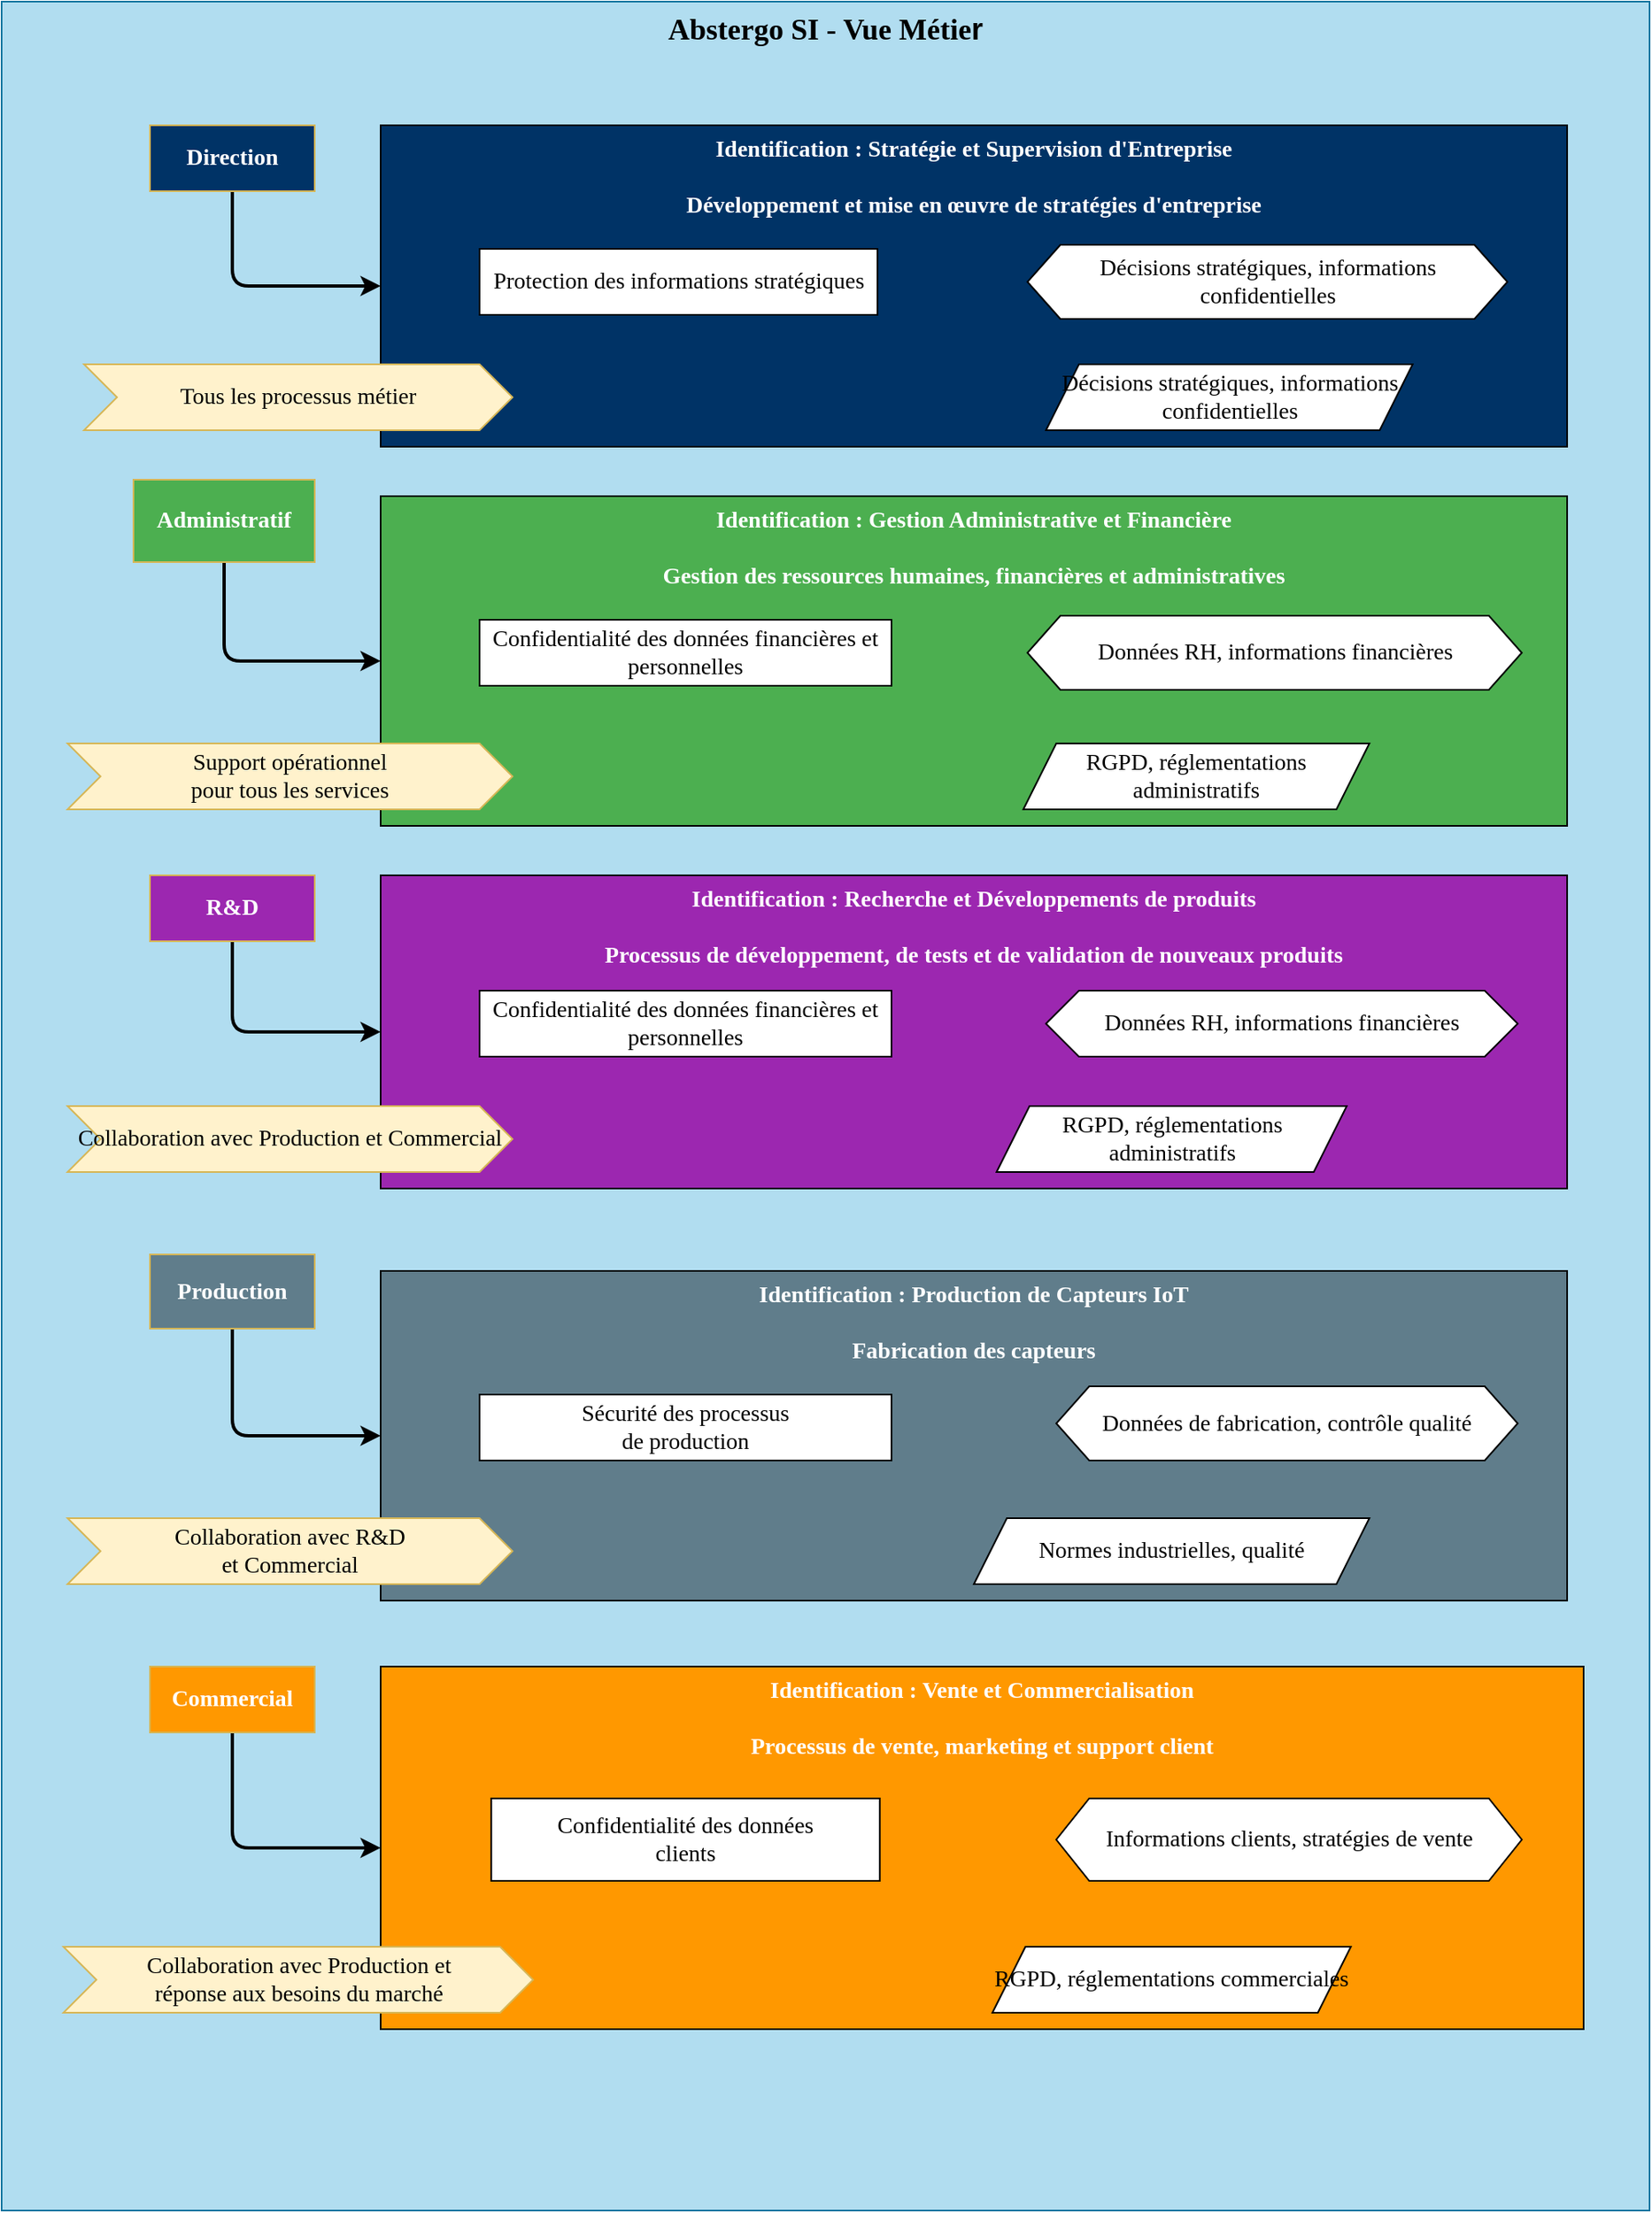 <mxfile version="22.1.5" type="github">
  <diagram name="Page-1" id="KYuWMJmiR7H3UaC-g5s9">
    <mxGraphModel dx="1687" dy="878" grid="1" gridSize="10" guides="1" tooltips="1" connect="1" arrows="1" fold="1" page="1" pageScale="1" pageWidth="827" pageHeight="1169" math="0" shadow="0">
      <root>
        <mxCell id="0" />
        <mxCell id="1" parent="0" />
        <mxCell id="J_kNGodoUKY9twf9flr4-1" value="&lt;b style=&quot;font-size: 18px;&quot;&gt;&lt;font face=&quot;Verdana&quot; style=&quot;font-size: 18px;&quot;&gt;Abstergo SI - Vue Métie&lt;/font&gt;&lt;font face=&quot;Helvetica&quot; style=&quot;font-size: 18px;&quot;&gt;r&lt;/font&gt;&lt;/b&gt;" style="rounded=0;whiteSpace=wrap;html=1;verticalAlign=top;align=center;movable=1;resizable=1;rotatable=1;deletable=1;editable=1;locked=0;connectable=1;fillColor=#b1ddf0;strokeColor=#10739e;" parent="1" vertex="1">
          <mxGeometry x="40" y="40" width="1000" height="1340" as="geometry" />
        </mxCell>
        <mxCell id="bNXU1JucXEZNY31L4AdU-39" style="edgeStyle=orthogonalEdgeStyle;orthogonalLoop=1;jettySize=auto;html=1;exitX=0.5;exitY=1;exitDx=0;exitDy=0;entryX=0;entryY=0.5;entryDx=0;entryDy=0;strokeWidth=2;fontSize=14;fontFamily=Verdana;" edge="1" parent="1" source="bNXU1JucXEZNY31L4AdU-1" target="bNXU1JucXEZNY31L4AdU-2">
          <mxGeometry relative="1" as="geometry" />
        </mxCell>
        <mxCell id="bNXU1JucXEZNY31L4AdU-1" value="&lt;b style=&quot;font-size: 14px;&quot;&gt;Direction&lt;/b&gt;" style="rounded=0;whiteSpace=wrap;html=1;fontSize=14;fillColor=#003366;strokeColor=#d6b656;fontFamily=Verdana;horizontal=1;fontStyle=0;fontColor=#FFFFFF;" vertex="1" parent="1">
          <mxGeometry x="130" y="115" width="100" height="40" as="geometry" />
        </mxCell>
        <mxCell id="bNXU1JucXEZNY31L4AdU-2" value="&lt;b style=&quot;font-size: 14px;&quot;&gt;&lt;font color=&quot;#ffffff&quot; style=&quot;font-size: 14px;&quot;&gt;Identification : Stratégie et Supervision d&#39;Entreprise&lt;br style=&quot;font-size: 14px;&quot;&gt;&lt;br style=&quot;font-size: 14px;&quot;&gt;Développement et mise en œuvre de stratégies d&#39;entreprise&lt;/font&gt;&lt;/b&gt;" style="rounded=0;whiteSpace=wrap;html=1;fontSize=14;verticalAlign=top;fontFamily=Verdana;horizontal=1;fontStyle=0;fillColor=#003366;" vertex="1" parent="1">
          <mxGeometry x="270" y="115" width="720" height="195" as="geometry" />
        </mxCell>
        <mxCell id="bNXU1JucXEZNY31L4AdU-4" value="Décisions stratégiques, informations confidentielles" style="shape=hexagon;perimeter=hexagonPerimeter2;whiteSpace=wrap;html=1;fixedSize=1;fontSize=14;fontFamily=Verdana;rounded=0;horizontal=1;fontStyle=0" vertex="1" parent="1">
          <mxGeometry x="662.5" y="187.5" width="291.25" height="45" as="geometry" />
        </mxCell>
        <mxCell id="bNXU1JucXEZNY31L4AdU-5" value="Décisions stratégiques, informations confidentielles" style="shape=parallelogram;perimeter=parallelogramPerimeter;whiteSpace=wrap;html=1;fixedSize=1;fontSize=14;fontFamily=Verdana;rounded=0;horizontal=1;fontStyle=0" vertex="1" parent="1">
          <mxGeometry x="673.75" y="260" width="222.5" height="40" as="geometry" />
        </mxCell>
        <mxCell id="bNXU1JucXEZNY31L4AdU-6" value="Protection des informations stratégiques" style="rounded=0;whiteSpace=wrap;html=1;fontSize=14;fontFamily=Verdana;horizontal=1;fontStyle=0" vertex="1" parent="1">
          <mxGeometry x="330" y="190" width="241.5" height="40" as="geometry" />
        </mxCell>
        <mxCell id="bNXU1JucXEZNY31L4AdU-8" value="&lt;b style=&quot;font-size: 14px;&quot;&gt;&lt;font color=&quot;#ffffff&quot; style=&quot;font-size: 14px;&quot;&gt;Identification : Gestion Administrative et Financière&lt;br style=&quot;font-size: 14px;&quot;&gt;&lt;br style=&quot;font-size: 14px;&quot;&gt;Gestion des ressources humaines, financières et administratives&lt;/font&gt;&lt;/b&gt;" style="rounded=0;whiteSpace=wrap;html=1;fontSize=14;verticalAlign=top;fontFamily=Verdana;horizontal=1;fontStyle=0;fillColor=#4CAF50;" vertex="1" parent="1">
          <mxGeometry x="270" y="340" width="720" height="200" as="geometry" />
        </mxCell>
        <mxCell id="bNXU1JucXEZNY31L4AdU-9" value="Confidentialité des données financières et personnelles" style="rounded=0;whiteSpace=wrap;html=1;fontSize=14;fontFamily=Verdana;horizontal=1;fontStyle=0" vertex="1" parent="1">
          <mxGeometry x="330" y="415" width="250" height="40" as="geometry" />
        </mxCell>
        <mxCell id="bNXU1JucXEZNY31L4AdU-10" value="Données RH, informations financières" style="shape=hexagon;perimeter=hexagonPerimeter2;whiteSpace=wrap;html=1;fixedSize=1;fontSize=14;fontFamily=Verdana;rounded=0;horizontal=1;fontStyle=0" vertex="1" parent="1">
          <mxGeometry x="662.5" y="412.5" width="300" height="45" as="geometry" />
        </mxCell>
        <mxCell id="bNXU1JucXEZNY31L4AdU-11" value="RGPD, réglementations administratifs" style="shape=parallelogram;perimeter=parallelogramPerimeter;whiteSpace=wrap;html=1;fixedSize=1;fontSize=14;fontFamily=Verdana;rounded=0;horizontal=1;fontStyle=0" vertex="1" parent="1">
          <mxGeometry x="660" y="490" width="210" height="40" as="geometry" />
        </mxCell>
        <mxCell id="bNXU1JucXEZNY31L4AdU-13" value="Tous les processus métier" style="shape=step;perimeter=stepPerimeter;whiteSpace=wrap;html=1;fixedSize=1;fontSize=14;fontFamily=Verdana;rounded=0;horizontal=1;fontStyle=0;fillColor=#fff2cc;strokeColor=#d6b656;" vertex="1" parent="1">
          <mxGeometry x="90" y="260" width="260" height="40" as="geometry" />
        </mxCell>
        <mxCell id="bNXU1JucXEZNY31L4AdU-14" value="Support opérationnel &lt;br style=&quot;font-size: 14px;&quot;&gt;pour tous les services" style="shape=step;perimeter=stepPerimeter;whiteSpace=wrap;html=1;fixedSize=1;fontSize=14;fontFamily=Verdana;rounded=0;horizontal=1;fontStyle=0;fillColor=#fff2cc;strokeColor=#d6b656;" vertex="1" parent="1">
          <mxGeometry x="80" y="490" width="270" height="40" as="geometry" />
        </mxCell>
        <mxCell id="bNXU1JucXEZNY31L4AdU-37" style="edgeStyle=orthogonalEdgeStyle;orthogonalLoop=1;jettySize=auto;html=1;entryX=0;entryY=0.5;entryDx=0;entryDy=0;strokeWidth=2;fontSize=14;fontFamily=Verdana;" edge="1" parent="1" source="bNXU1JucXEZNY31L4AdU-15" target="bNXU1JucXEZNY31L4AdU-16">
          <mxGeometry relative="1" as="geometry">
            <Array as="points">
              <mxPoint x="180" y="665" />
            </Array>
          </mxGeometry>
        </mxCell>
        <mxCell id="bNXU1JucXEZNY31L4AdU-15" value="&lt;b style=&quot;font-size: 14px;&quot;&gt;R&amp;amp;D&lt;/b&gt;" style="rounded=0;whiteSpace=wrap;html=1;fontSize=14;fontFamily=Verdana;horizontal=1;fillColor=#9C27B0;fontStyle=0;strokeColor=#d6b656;fontColor=#FFFFFF;" vertex="1" parent="1">
          <mxGeometry x="130" y="570" width="100" height="40" as="geometry" />
        </mxCell>
        <mxCell id="bNXU1JucXEZNY31L4AdU-16" value="&lt;b style=&quot;font-size: 14px;&quot;&gt;&lt;font color=&quot;#ffffff&quot; style=&quot;font-size: 14px;&quot;&gt;Identification : Recherche et Développements de produits&lt;br style=&quot;font-size: 14px;&quot;&gt;&lt;br style=&quot;font-size: 14px;&quot;&gt;Processus de développement, de tests et de validation de nouveaux produits&lt;/font&gt;&lt;/b&gt;" style="rounded=0;whiteSpace=wrap;html=1;fontSize=14;verticalAlign=top;fontFamily=Verdana;horizontal=1;fontStyle=0;fillColor=#9C27B0;" vertex="1" parent="1">
          <mxGeometry x="270" y="570" width="720" height="190" as="geometry" />
        </mxCell>
        <mxCell id="bNXU1JucXEZNY31L4AdU-17" value="Confidentialité des données financières et personnelles" style="rounded=0;whiteSpace=wrap;html=1;fontSize=14;fontFamily=Verdana;horizontal=1;fontStyle=0" vertex="1" parent="1">
          <mxGeometry x="330" y="640" width="250" height="40" as="geometry" />
        </mxCell>
        <mxCell id="bNXU1JucXEZNY31L4AdU-18" value="Données RH, informations financières" style="shape=hexagon;perimeter=hexagonPerimeter2;whiteSpace=wrap;html=1;fixedSize=1;fontSize=14;fontFamily=Verdana;rounded=0;horizontal=1;fontStyle=0" vertex="1" parent="1">
          <mxGeometry x="673.75" y="640" width="286.25" height="40" as="geometry" />
        </mxCell>
        <mxCell id="bNXU1JucXEZNY31L4AdU-19" value="RGPD, réglementations administratifs" style="shape=parallelogram;perimeter=parallelogramPerimeter;whiteSpace=wrap;html=1;fixedSize=1;fontSize=14;fontFamily=Verdana;rounded=0;horizontal=1;fontStyle=0" vertex="1" parent="1">
          <mxGeometry x="643.75" y="710" width="212.5" height="40" as="geometry" />
        </mxCell>
        <mxCell id="bNXU1JucXEZNY31L4AdU-20" value="Collaboration avec Production et Commercial" style="shape=step;perimeter=stepPerimeter;whiteSpace=wrap;html=1;fixedSize=1;fontSize=14;fontFamily=Verdana;rounded=0;horizontal=1;fontStyle=0;fillColor=#fff2cc;strokeColor=#d6b656;" vertex="1" parent="1">
          <mxGeometry x="80" y="710" width="270" height="40" as="geometry" />
        </mxCell>
        <mxCell id="bNXU1JucXEZNY31L4AdU-36" style="edgeStyle=orthogonalEdgeStyle;orthogonalLoop=1;jettySize=auto;html=1;exitX=0.5;exitY=1;exitDx=0;exitDy=0;entryX=0;entryY=0.5;entryDx=0;entryDy=0;strokeWidth=2;fontSize=14;fontFamily=Verdana;" edge="1" parent="1" source="bNXU1JucXEZNY31L4AdU-21" target="bNXU1JucXEZNY31L4AdU-22">
          <mxGeometry relative="1" as="geometry" />
        </mxCell>
        <mxCell id="bNXU1JucXEZNY31L4AdU-21" value="Production" style="rounded=0;whiteSpace=wrap;html=1;fontSize=14;fontFamily=Verdana;horizontal=1;fillColor=#607D8B;fontStyle=1;gradientColor=none;strokeColor=#d6b656;fontColor=#FFFFFF;" vertex="1" parent="1">
          <mxGeometry x="130" y="800" width="100" height="45" as="geometry" />
        </mxCell>
        <mxCell id="bNXU1JucXEZNY31L4AdU-22" value="&lt;b style=&quot;font-size: 14px;&quot;&gt;&lt;font color=&quot;#ffffff&quot; style=&quot;font-size: 14px;&quot;&gt;Identification : Production de Capteurs IoT&lt;br style=&quot;font-size: 14px;&quot;&gt;&lt;br style=&quot;font-size: 14px;&quot;&gt;Fabrication des capteurs&lt;/font&gt;&lt;/b&gt;" style="rounded=0;whiteSpace=wrap;html=1;fontSize=14;verticalAlign=top;fontFamily=Verdana;horizontal=1;fontStyle=0;fillColor=#607D8B;" vertex="1" parent="1">
          <mxGeometry x="270" y="810" width="720" height="200" as="geometry" />
        </mxCell>
        <mxCell id="bNXU1JucXEZNY31L4AdU-23" value="Sécurité des processus &lt;br style=&quot;font-size: 14px;&quot;&gt;de production" style="rounded=0;whiteSpace=wrap;html=1;fontSize=14;fontFamily=Verdana;horizontal=1;fontStyle=0" vertex="1" parent="1">
          <mxGeometry x="330" y="885" width="250" height="40" as="geometry" />
        </mxCell>
        <mxCell id="bNXU1JucXEZNY31L4AdU-24" value="Données de fabrication, contrôle qualité" style="shape=hexagon;perimeter=hexagonPerimeter2;whiteSpace=wrap;html=1;fixedSize=1;fontSize=14;fontFamily=Verdana;rounded=0;horizontal=1;fontStyle=0" vertex="1" parent="1">
          <mxGeometry x="680" y="880" width="280" height="45" as="geometry" />
        </mxCell>
        <mxCell id="bNXU1JucXEZNY31L4AdU-25" value="Normes industrielles, qualité" style="shape=parallelogram;perimeter=parallelogramPerimeter;whiteSpace=wrap;html=1;fixedSize=1;fontSize=14;fontFamily=Verdana;rounded=0;horizontal=1;fontStyle=0" vertex="1" parent="1">
          <mxGeometry x="630" y="960" width="240" height="40" as="geometry" />
        </mxCell>
        <mxCell id="bNXU1JucXEZNY31L4AdU-26" value="Collaboration avec R&amp;amp;D &lt;br style=&quot;font-size: 14px;&quot;&gt;et Commercial" style="shape=step;perimeter=stepPerimeter;whiteSpace=wrap;html=1;fixedSize=1;fontSize=14;fontFamily=Verdana;rounded=0;horizontal=1;fontStyle=0;fillColor=#fff2cc;strokeColor=#d6b656;" vertex="1" parent="1">
          <mxGeometry x="80" y="960" width="270" height="40" as="geometry" />
        </mxCell>
        <mxCell id="bNXU1JucXEZNY31L4AdU-42" style="edgeStyle=orthogonalEdgeStyle;orthogonalLoop=1;jettySize=auto;html=1;exitX=0.5;exitY=1;exitDx=0;exitDy=0;entryX=0;entryY=0.5;entryDx=0;entryDy=0;strokeWidth=2;" edge="1" parent="1" source="bNXU1JucXEZNY31L4AdU-27" target="bNXU1JucXEZNY31L4AdU-28">
          <mxGeometry relative="1" as="geometry" />
        </mxCell>
        <mxCell id="bNXU1JucXEZNY31L4AdU-27" value="Commercial" style="rounded=0;whiteSpace=wrap;html=1;fontSize=14;fontFamily=Verdana;horizontal=1;fillColor=#FF9800;fontStyle=1;gradientColor=none;strokeColor=#d6b656;fontColor=#FFFFFF;" vertex="1" parent="1">
          <mxGeometry x="130" y="1050" width="100" height="40" as="geometry" />
        </mxCell>
        <mxCell id="bNXU1JucXEZNY31L4AdU-28" value="&lt;b style=&quot;font-size: 14px;&quot;&gt;&lt;font color=&quot;#ffffff&quot; style=&quot;font-size: 14px;&quot;&gt;Identification : Vente et Commercialisation&lt;br style=&quot;font-size: 14px;&quot;&gt;&lt;br style=&quot;font-size: 14px;&quot;&gt;Processus de vente, marketing et support client&lt;/font&gt;&lt;/b&gt;" style="rounded=0;whiteSpace=wrap;html=1;fontSize=14;verticalAlign=top;fontFamily=Verdana;horizontal=1;fontStyle=0;fillColor=#FF9800;" vertex="1" parent="1">
          <mxGeometry x="270" y="1050" width="730" height="220" as="geometry" />
        </mxCell>
        <mxCell id="bNXU1JucXEZNY31L4AdU-29" value="Confidentialité des données &lt;br style=&quot;font-size: 14px;&quot;&gt;clients" style="rounded=0;whiteSpace=wrap;html=1;fontSize=14;fontFamily=Verdana;horizontal=1;fontStyle=0" vertex="1" parent="1">
          <mxGeometry x="337.13" y="1130" width="235.75" height="50" as="geometry" />
        </mxCell>
        <mxCell id="bNXU1JucXEZNY31L4AdU-30" value="Informations clients, stratégies de vente" style="shape=hexagon;perimeter=hexagonPerimeter2;whiteSpace=wrap;html=1;fixedSize=1;fontSize=14;fontFamily=Verdana;rounded=0;horizontal=1;fontStyle=0" vertex="1" parent="1">
          <mxGeometry x="680" y="1130" width="282.5" height="50" as="geometry" />
        </mxCell>
        <mxCell id="bNXU1JucXEZNY31L4AdU-31" value="RGPD, réglementations commerciales" style="shape=parallelogram;perimeter=parallelogramPerimeter;whiteSpace=wrap;html=1;fixedSize=1;fontSize=14;fontFamily=Verdana;rounded=0;horizontal=1;fontStyle=0" vertex="1" parent="1">
          <mxGeometry x="641.25" y="1220" width="217.5" height="40" as="geometry" />
        </mxCell>
        <mxCell id="bNXU1JucXEZNY31L4AdU-32" value="Collaboration avec Production et &lt;br style=&quot;font-size: 14px;&quot;&gt;réponse aux besoins du marché" style="shape=step;perimeter=stepPerimeter;whiteSpace=wrap;html=1;fixedSize=1;fontSize=14;fontFamily=Verdana;rounded=0;horizontal=1;fontStyle=0;fillColor=#fff2cc;strokeColor=#d6b656;" vertex="1" parent="1">
          <mxGeometry x="77.5" y="1220" width="285" height="40" as="geometry" />
        </mxCell>
        <mxCell id="bNXU1JucXEZNY31L4AdU-38" style="edgeStyle=orthogonalEdgeStyle;orthogonalLoop=1;jettySize=auto;html=1;exitX=0.5;exitY=1;exitDx=0;exitDy=0;entryX=0;entryY=0.5;entryDx=0;entryDy=0;strokeWidth=2;fontSize=14;fontFamily=Verdana;" edge="1" parent="1" source="bNXU1JucXEZNY31L4AdU-33" target="bNXU1JucXEZNY31L4AdU-8">
          <mxGeometry relative="1" as="geometry" />
        </mxCell>
        <mxCell id="bNXU1JucXEZNY31L4AdU-33" value="&lt;b style=&quot;font-size: 14px;&quot;&gt;Administratif&lt;/b&gt;" style="rounded=0;whiteSpace=wrap;html=1;fontSize=14;fontFamily=Verdana;horizontal=1;fillColor=#4CAF50;fontStyle=0;strokeColor=#d6b656;fontColor=#FFFFFF;" vertex="1" parent="1">
          <mxGeometry x="120" y="330" width="110" height="50" as="geometry" />
        </mxCell>
        <mxCell id="bNXU1JucXEZNY31L4AdU-34" style="edgeStyle=orthogonalEdgeStyle;rounded=0;orthogonalLoop=1;jettySize=auto;html=1;exitX=0.5;exitY=1;exitDx=0;exitDy=0;fontFamily=Verdana;horizontal=1;fontStyle=0;fontSize=14;" edge="1" parent="1" source="bNXU1JucXEZNY31L4AdU-10" target="bNXU1JucXEZNY31L4AdU-10">
          <mxGeometry relative="1" as="geometry" />
        </mxCell>
      </root>
    </mxGraphModel>
  </diagram>
</mxfile>

